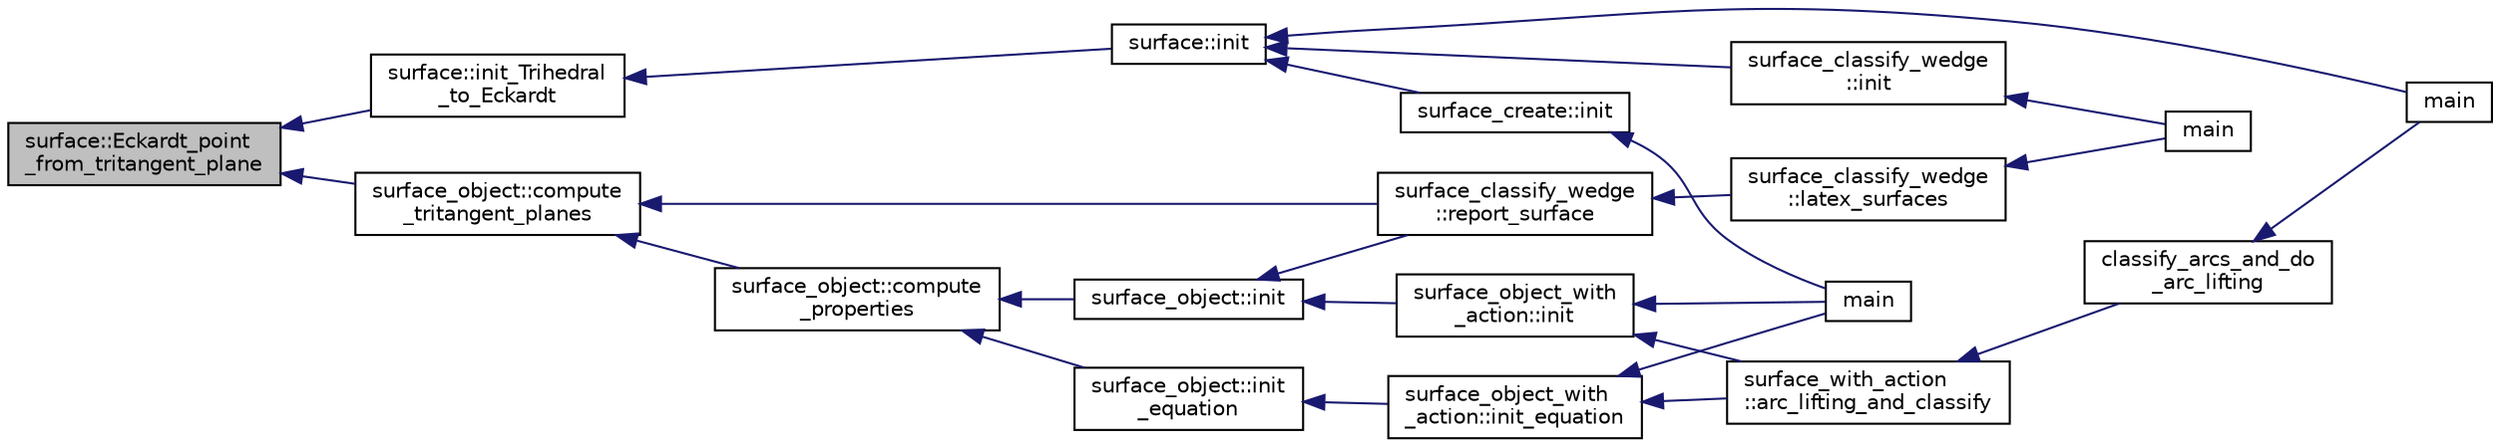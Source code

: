 digraph "surface::Eckardt_point_from_tritangent_plane"
{
  edge [fontname="Helvetica",fontsize="10",labelfontname="Helvetica",labelfontsize="10"];
  node [fontname="Helvetica",fontsize="10",shape=record];
  rankdir="LR";
  Node2356 [label="surface::Eckardt_point\l_from_tritangent_plane",height=0.2,width=0.4,color="black", fillcolor="grey75", style="filled", fontcolor="black"];
  Node2356 -> Node2357 [dir="back",color="midnightblue",fontsize="10",style="solid",fontname="Helvetica"];
  Node2357 [label="surface::init_Trihedral\l_to_Eckardt",height=0.2,width=0.4,color="black", fillcolor="white", style="filled",URL="$d5/d88/classsurface.html#a1148e4fd151382344a4a7cc76f8197d4"];
  Node2357 -> Node2358 [dir="back",color="midnightblue",fontsize="10",style="solid",fontname="Helvetica"];
  Node2358 [label="surface::init",height=0.2,width=0.4,color="black", fillcolor="white", style="filled",URL="$d5/d88/classsurface.html#a90570b0ca6ab02988159f2c40cb27308"];
  Node2358 -> Node2359 [dir="back",color="midnightblue",fontsize="10",style="solid",fontname="Helvetica"];
  Node2359 [label="main",height=0.2,width=0.4,color="black", fillcolor="white", style="filled",URL="$d6/dc3/arc__lifting__main_8_c.html#a217dbf8b442f20279ea00b898af96f52"];
  Node2358 -> Node2360 [dir="back",color="midnightblue",fontsize="10",style="solid",fontname="Helvetica"];
  Node2360 [label="surface_classify_wedge\l::init",height=0.2,width=0.4,color="black", fillcolor="white", style="filled",URL="$d7/d5c/classsurface__classify__wedge.html#a43302106663b307aa8274a5112a7010a"];
  Node2360 -> Node2361 [dir="back",color="midnightblue",fontsize="10",style="solid",fontname="Helvetica"];
  Node2361 [label="main",height=0.2,width=0.4,color="black", fillcolor="white", style="filled",URL="$df/df8/surface__classify_8_c.html#a217dbf8b442f20279ea00b898af96f52"];
  Node2358 -> Node2362 [dir="back",color="midnightblue",fontsize="10",style="solid",fontname="Helvetica"];
  Node2362 [label="surface_create::init",height=0.2,width=0.4,color="black", fillcolor="white", style="filled",URL="$de/da4/classsurface__create.html#ab0db5c12825f778e3caf8aa4da02eb06"];
  Node2362 -> Node2363 [dir="back",color="midnightblue",fontsize="10",style="solid",fontname="Helvetica"];
  Node2363 [label="main",height=0.2,width=0.4,color="black", fillcolor="white", style="filled",URL="$d2/dfa/create__surface__main_8_c.html#a217dbf8b442f20279ea00b898af96f52"];
  Node2356 -> Node2364 [dir="back",color="midnightblue",fontsize="10",style="solid",fontname="Helvetica"];
  Node2364 [label="surface_object::compute\l_tritangent_planes",height=0.2,width=0.4,color="black", fillcolor="white", style="filled",URL="$df/df8/classsurface__object.html#ae6d924af993146400e0e484e41def0ab"];
  Node2364 -> Node2365 [dir="back",color="midnightblue",fontsize="10",style="solid",fontname="Helvetica"];
  Node2365 [label="surface_object::compute\l_properties",height=0.2,width=0.4,color="black", fillcolor="white", style="filled",URL="$df/df8/classsurface__object.html#ad6c02c3c1432f8adfe49932041ce1b20"];
  Node2365 -> Node2366 [dir="back",color="midnightblue",fontsize="10",style="solid",fontname="Helvetica"];
  Node2366 [label="surface_object::init\l_equation",height=0.2,width=0.4,color="black", fillcolor="white", style="filled",URL="$df/df8/classsurface__object.html#afd4f4d1accbf361897374bd18d571913"];
  Node2366 -> Node2367 [dir="back",color="midnightblue",fontsize="10",style="solid",fontname="Helvetica"];
  Node2367 [label="surface_object_with\l_action::init_equation",height=0.2,width=0.4,color="black", fillcolor="white", style="filled",URL="$db/d28/classsurface__object__with__action.html#a310ce4189e50545dd67fa3652b8fd160"];
  Node2367 -> Node2363 [dir="back",color="midnightblue",fontsize="10",style="solid",fontname="Helvetica"];
  Node2367 -> Node2368 [dir="back",color="midnightblue",fontsize="10",style="solid",fontname="Helvetica"];
  Node2368 [label="surface_with_action\l::arc_lifting_and_classify",height=0.2,width=0.4,color="black", fillcolor="white", style="filled",URL="$d8/df9/classsurface__with__action.html#a62a3948f830c59e09ef94937650a07a4"];
  Node2368 -> Node2369 [dir="back",color="midnightblue",fontsize="10",style="solid",fontname="Helvetica"];
  Node2369 [label="classify_arcs_and_do\l_arc_lifting",height=0.2,width=0.4,color="black", fillcolor="white", style="filled",URL="$d6/dc3/arc__lifting__main_8_c.html#afdd7be16f16b8c71e9a72fe5f6a0b59c"];
  Node2369 -> Node2359 [dir="back",color="midnightblue",fontsize="10",style="solid",fontname="Helvetica"];
  Node2365 -> Node2370 [dir="back",color="midnightblue",fontsize="10",style="solid",fontname="Helvetica"];
  Node2370 [label="surface_object::init",height=0.2,width=0.4,color="black", fillcolor="white", style="filled",URL="$df/df8/classsurface__object.html#ae51d9ac0a3853bc07908ac48ffa6e0d2"];
  Node2370 -> Node2371 [dir="back",color="midnightblue",fontsize="10",style="solid",fontname="Helvetica"];
  Node2371 [label="surface_classify_wedge\l::report_surface",height=0.2,width=0.4,color="black", fillcolor="white", style="filled",URL="$d7/d5c/classsurface__classify__wedge.html#ad577d435c4726d0a35c10b2f8d4ed00c"];
  Node2371 -> Node2372 [dir="back",color="midnightblue",fontsize="10",style="solid",fontname="Helvetica"];
  Node2372 [label="surface_classify_wedge\l::latex_surfaces",height=0.2,width=0.4,color="black", fillcolor="white", style="filled",URL="$d7/d5c/classsurface__classify__wedge.html#a5698763ece48d6f0a605527ca62429c5"];
  Node2372 -> Node2361 [dir="back",color="midnightblue",fontsize="10",style="solid",fontname="Helvetica"];
  Node2370 -> Node2373 [dir="back",color="midnightblue",fontsize="10",style="solid",fontname="Helvetica"];
  Node2373 [label="surface_object_with\l_action::init",height=0.2,width=0.4,color="black", fillcolor="white", style="filled",URL="$db/d28/classsurface__object__with__action.html#a65085da19618def3909b0f4bc27cba8a"];
  Node2373 -> Node2363 [dir="back",color="midnightblue",fontsize="10",style="solid",fontname="Helvetica"];
  Node2373 -> Node2368 [dir="back",color="midnightblue",fontsize="10",style="solid",fontname="Helvetica"];
  Node2364 -> Node2371 [dir="back",color="midnightblue",fontsize="10",style="solid",fontname="Helvetica"];
}
